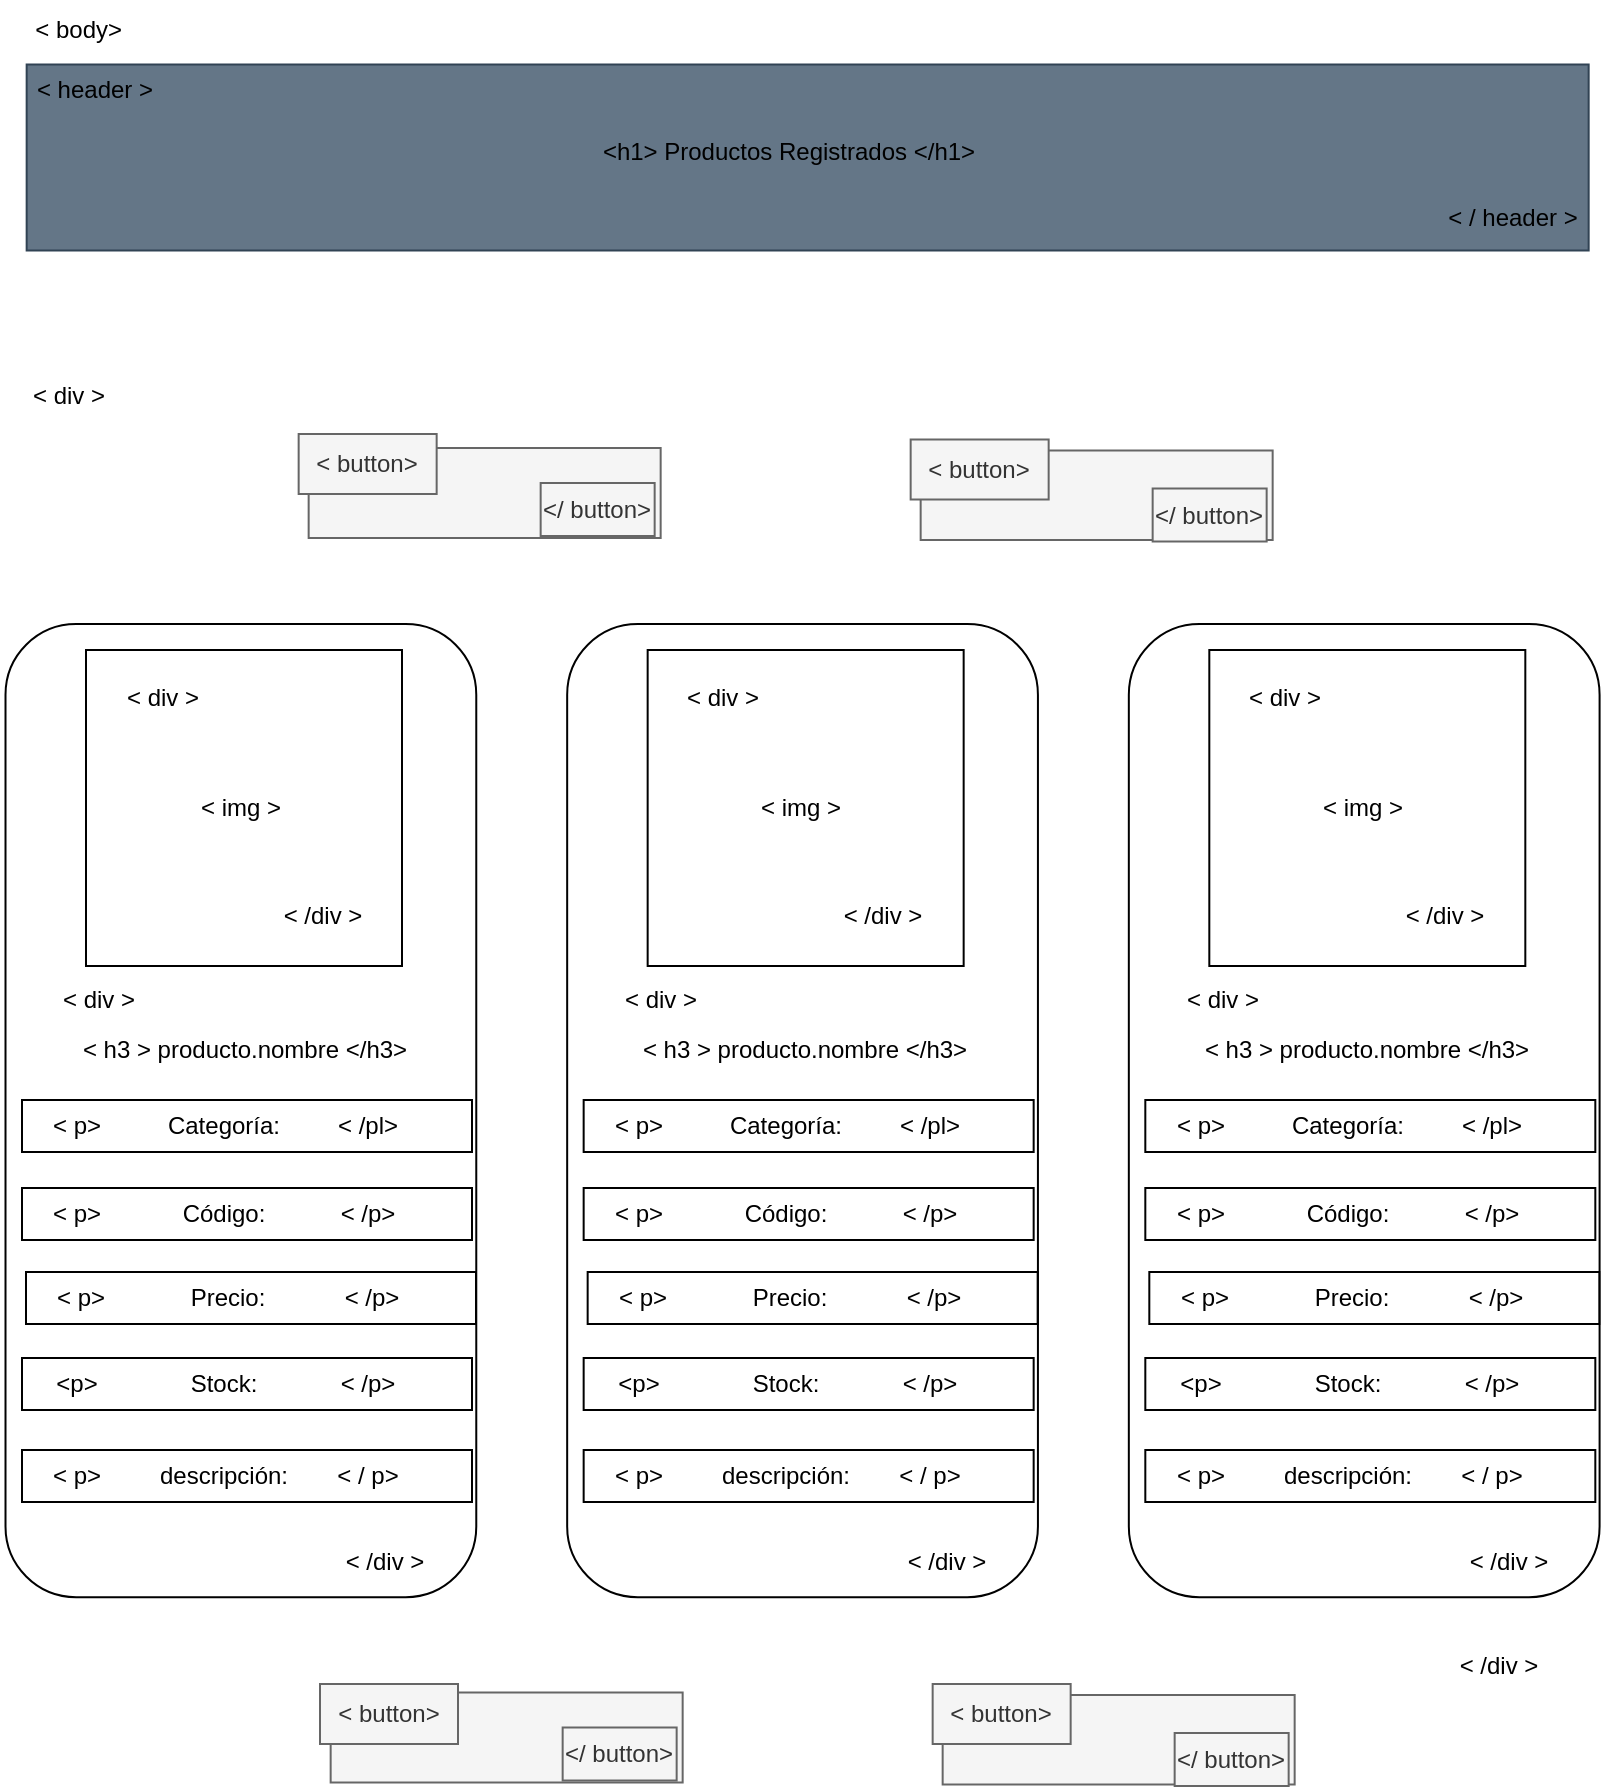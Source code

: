 <mxfile version="26.2.14">
  <diagram name="Página-1" id="8LJzEEW_DFzcFLOhHvpb">
    <mxGraphModel dx="1026" dy="547" grid="0" gridSize="10" guides="1" tooltips="1" connect="1" arrows="1" fold="1" page="1" pageScale="1" pageWidth="827" pageHeight="1169" math="0" shadow="0">
      <root>
        <mxCell id="0" />
        <mxCell id="1" parent="0" />
        <mxCell id="Ej7bSkqC02G9e9uTa9Z2-1" value="&amp;lt; body&amp;gt;&amp;nbsp;" style="text;html=1;align=center;verticalAlign=middle;whiteSpace=wrap;rounded=0;" vertex="1" parent="1">
          <mxGeometry x="91.33" y="22" width="60" height="30" as="geometry" />
        </mxCell>
        <mxCell id="Ej7bSkqC02G9e9uTa9Z2-2" value="" style="rounded=0;whiteSpace=wrap;html=1;fillColor=#647687;fontColor=#ffffff;strokeColor=#314354;" vertex="1" parent="1">
          <mxGeometry x="93.33" y="54.25" width="781" height="93" as="geometry" />
        </mxCell>
        <mxCell id="Ej7bSkqC02G9e9uTa9Z2-3" value="&amp;lt; header &amp;gt;" style="text;html=1;align=center;verticalAlign=middle;whiteSpace=wrap;rounded=0;" vertex="1" parent="1">
          <mxGeometry x="93.33" y="52" width="69" height="30" as="geometry" />
        </mxCell>
        <mxCell id="Ej7bSkqC02G9e9uTa9Z2-4" value="&amp;lt; / header &amp;gt;" style="text;html=1;align=center;verticalAlign=middle;whiteSpace=wrap;rounded=0;" vertex="1" parent="1">
          <mxGeometry x="802.33" y="116.25" width="69" height="30" as="geometry" />
        </mxCell>
        <mxCell id="Ej7bSkqC02G9e9uTa9Z2-5" value="&amp;lt;h1&amp;gt; Productos Registrados &amp;lt;/h1&amp;gt;" style="text;html=1;align=center;verticalAlign=middle;whiteSpace=wrap;rounded=0;" vertex="1" parent="1">
          <mxGeometry x="362.33" y="82" width="225" height="32" as="geometry" />
        </mxCell>
        <mxCell id="Ej7bSkqC02G9e9uTa9Z2-6" value="&amp;lt; div &amp;gt;" style="text;html=1;align=center;verticalAlign=middle;whiteSpace=wrap;rounded=0;" vertex="1" parent="1">
          <mxGeometry x="80" y="205" width="69" height="30" as="geometry" />
        </mxCell>
        <mxCell id="Ej7bSkqC02G9e9uTa9Z2-8" value="" style="rounded=0;whiteSpace=wrap;html=1;fillColor=#f5f5f5;fontColor=#333333;strokeColor=#666666;" vertex="1" parent="1">
          <mxGeometry x="234.33" y="246" width="176" height="45" as="geometry" />
        </mxCell>
        <mxCell id="Ej7bSkqC02G9e9uTa9Z2-9" value="&amp;lt;/ button&amp;gt;" style="text;html=1;align=center;verticalAlign=middle;whiteSpace=wrap;rounded=0;fillColor=#f5f5f5;fontColor=#333333;strokeColor=#666666;" vertex="1" parent="1">
          <mxGeometry x="350.33" y="263.5" width="57" height="26.5" as="geometry" />
        </mxCell>
        <mxCell id="Ej7bSkqC02G9e9uTa9Z2-10" value="&amp;lt; button&amp;gt;" style="text;html=1;align=center;verticalAlign=middle;whiteSpace=wrap;rounded=0;fillColor=#f5f5f5;fontColor=#333333;strokeColor=#666666;" vertex="1" parent="1">
          <mxGeometry x="229.33" y="239" width="69" height="30" as="geometry" />
        </mxCell>
        <mxCell id="Ej7bSkqC02G9e9uTa9Z2-15" value="" style="rounded=0;whiteSpace=wrap;html=1;fillColor=#f5f5f5;fontColor=#333333;strokeColor=#666666;" vertex="1" parent="1">
          <mxGeometry x="540.33" y="247.25" width="176" height="44.75" as="geometry" />
        </mxCell>
        <mxCell id="Ej7bSkqC02G9e9uTa9Z2-16" value="&amp;lt;/ button&amp;gt;" style="text;html=1;align=center;verticalAlign=middle;whiteSpace=wrap;rounded=0;fillColor=#f5f5f5;fontColor=#333333;strokeColor=#666666;" vertex="1" parent="1">
          <mxGeometry x="656.33" y="266.25" width="57" height="26.5" as="geometry" />
        </mxCell>
        <mxCell id="Ej7bSkqC02G9e9uTa9Z2-17" value="&amp;lt; button&amp;gt;" style="text;html=1;align=center;verticalAlign=middle;whiteSpace=wrap;rounded=0;fillColor=#f5f5f5;fontColor=#333333;strokeColor=#666666;" vertex="1" parent="1">
          <mxGeometry x="535.33" y="241.75" width="69" height="30" as="geometry" />
        </mxCell>
        <mxCell id="Ej7bSkqC02G9e9uTa9Z2-42" value="" style="rounded=1;whiteSpace=wrap;html=1;rotation=90;" vertex="1" parent="1">
          <mxGeometry x="-42.83" y="459.6" width="486.55" height="235.38" as="geometry" />
        </mxCell>
        <mxCell id="Ej7bSkqC02G9e9uTa9Z2-22" value="" style="whiteSpace=wrap;html=1;aspect=fixed;" vertex="1" parent="1">
          <mxGeometry x="123" y="347" width="158" height="158" as="geometry" />
        </mxCell>
        <mxCell id="Ej7bSkqC02G9e9uTa9Z2-26" value="&amp;lt; /div &amp;gt;" style="text;html=1;align=center;verticalAlign=middle;whiteSpace=wrap;rounded=0;" vertex="1" parent="1">
          <mxGeometry x="206.5" y="465" width="69" height="30" as="geometry" />
        </mxCell>
        <mxCell id="Ej7bSkqC02G9e9uTa9Z2-27" value="&amp;lt; img &amp;gt;" style="text;html=1;align=center;verticalAlign=middle;whiteSpace=wrap;rounded=0;" vertex="1" parent="1">
          <mxGeometry x="165.5" y="411" width="69" height="30" as="geometry" />
        </mxCell>
        <mxCell id="Ej7bSkqC02G9e9uTa9Z2-29" value="&amp;lt; div &amp;gt;" style="text;html=1;align=center;verticalAlign=middle;whiteSpace=wrap;rounded=0;" vertex="1" parent="1">
          <mxGeometry x="126.5" y="356" width="69" height="30" as="geometry" />
        </mxCell>
        <mxCell id="Ej7bSkqC02G9e9uTa9Z2-44" value="&amp;lt; div &amp;gt;" style="text;html=1;align=center;verticalAlign=middle;whiteSpace=wrap;rounded=0;" vertex="1" parent="1">
          <mxGeometry x="95" y="507" width="69" height="30" as="geometry" />
        </mxCell>
        <mxCell id="Ej7bSkqC02G9e9uTa9Z2-45" value="&amp;lt; /div &amp;gt;" style="text;html=1;align=center;verticalAlign=middle;whiteSpace=wrap;rounded=0;" vertex="1" parent="1">
          <mxGeometry x="238" y="788" width="69" height="30" as="geometry" />
        </mxCell>
        <mxCell id="Ej7bSkqC02G9e9uTa9Z2-46" value="&lt;font&gt;&amp;lt; h3 &amp;gt; producto.nombre &amp;lt;/h3&amp;gt;&lt;/font&gt;" style="text;html=1;align=center;verticalAlign=middle;whiteSpace=wrap;rounded=0;" vertex="1" parent="1">
          <mxGeometry x="113.5" y="533" width="177" height="27" as="geometry" />
        </mxCell>
        <mxCell id="Ej7bSkqC02G9e9uTa9Z2-47" value="" style="rounded=0;whiteSpace=wrap;html=1;" vertex="1" parent="1">
          <mxGeometry x="91" y="572" width="225" height="26" as="geometry" />
        </mxCell>
        <mxCell id="Ej7bSkqC02G9e9uTa9Z2-48" value="Categoría:" style="text;html=1;align=center;verticalAlign=middle;whiteSpace=wrap;rounded=0;" vertex="1" parent="1">
          <mxGeometry x="161" y="570" width="62" height="30" as="geometry" />
        </mxCell>
        <mxCell id="Ej7bSkqC02G9e9uTa9Z2-49" value="&amp;lt; p&amp;gt;" style="text;html=1;align=center;verticalAlign=middle;whiteSpace=wrap;rounded=0;" vertex="1" parent="1">
          <mxGeometry x="84" y="570" width="69" height="30" as="geometry" />
        </mxCell>
        <mxCell id="Ej7bSkqC02G9e9uTa9Z2-50" value="&amp;lt; /pl&amp;gt;" style="text;html=1;align=center;verticalAlign=middle;whiteSpace=wrap;rounded=0;" vertex="1" parent="1">
          <mxGeometry x="231" y="570" width="66" height="30" as="geometry" />
        </mxCell>
        <mxCell id="Ej7bSkqC02G9e9uTa9Z2-51" value="" style="rounded=0;whiteSpace=wrap;html=1;" vertex="1" parent="1">
          <mxGeometry x="91" y="616" width="225" height="26" as="geometry" />
        </mxCell>
        <mxCell id="Ej7bSkqC02G9e9uTa9Z2-52" value="Código:" style="text;html=1;align=center;verticalAlign=middle;whiteSpace=wrap;rounded=0;" vertex="1" parent="1">
          <mxGeometry x="161" y="614" width="62" height="30" as="geometry" />
        </mxCell>
        <mxCell id="Ej7bSkqC02G9e9uTa9Z2-53" value="&amp;lt; p&amp;gt;" style="text;html=1;align=center;verticalAlign=middle;whiteSpace=wrap;rounded=0;" vertex="1" parent="1">
          <mxGeometry x="84" y="614" width="69" height="30" as="geometry" />
        </mxCell>
        <mxCell id="Ej7bSkqC02G9e9uTa9Z2-54" value="&amp;lt; /p&amp;gt;" style="text;html=1;align=center;verticalAlign=middle;whiteSpace=wrap;rounded=0;" vertex="1" parent="1">
          <mxGeometry x="231" y="614" width="66" height="30" as="geometry" />
        </mxCell>
        <mxCell id="Ej7bSkqC02G9e9uTa9Z2-55" value="" style="rounded=0;whiteSpace=wrap;html=1;" vertex="1" parent="1">
          <mxGeometry x="93" y="658" width="225" height="26" as="geometry" />
        </mxCell>
        <mxCell id="Ej7bSkqC02G9e9uTa9Z2-56" value="Precio:" style="text;html=1;align=center;verticalAlign=middle;whiteSpace=wrap;rounded=0;" vertex="1" parent="1">
          <mxGeometry x="163" y="656" width="62" height="30" as="geometry" />
        </mxCell>
        <mxCell id="Ej7bSkqC02G9e9uTa9Z2-57" value="&amp;lt; p&amp;gt;" style="text;html=1;align=center;verticalAlign=middle;whiteSpace=wrap;rounded=0;" vertex="1" parent="1">
          <mxGeometry x="86" y="656" width="69" height="30" as="geometry" />
        </mxCell>
        <mxCell id="Ej7bSkqC02G9e9uTa9Z2-58" value="&amp;lt; /p&amp;gt;" style="text;html=1;align=center;verticalAlign=middle;whiteSpace=wrap;rounded=0;" vertex="1" parent="1">
          <mxGeometry x="233" y="656" width="66" height="30" as="geometry" />
        </mxCell>
        <mxCell id="Ej7bSkqC02G9e9uTa9Z2-59" value="" style="rounded=0;whiteSpace=wrap;html=1;" vertex="1" parent="1">
          <mxGeometry x="91" y="701" width="225" height="26" as="geometry" />
        </mxCell>
        <mxCell id="Ej7bSkqC02G9e9uTa9Z2-60" value="Stock:" style="text;html=1;align=center;verticalAlign=middle;whiteSpace=wrap;rounded=0;" vertex="1" parent="1">
          <mxGeometry x="161" y="699" width="62" height="30" as="geometry" />
        </mxCell>
        <mxCell id="Ej7bSkqC02G9e9uTa9Z2-61" value="&amp;lt;p&amp;gt;" style="text;html=1;align=center;verticalAlign=middle;whiteSpace=wrap;rounded=0;" vertex="1" parent="1">
          <mxGeometry x="84" y="699" width="69" height="30" as="geometry" />
        </mxCell>
        <mxCell id="Ej7bSkqC02G9e9uTa9Z2-62" value="&amp;lt; /p&amp;gt;" style="text;html=1;align=center;verticalAlign=middle;whiteSpace=wrap;rounded=0;" vertex="1" parent="1">
          <mxGeometry x="231" y="699" width="66" height="30" as="geometry" />
        </mxCell>
        <mxCell id="Ej7bSkqC02G9e9uTa9Z2-63" value="" style="rounded=0;whiteSpace=wrap;html=1;" vertex="1" parent="1">
          <mxGeometry x="91" y="747" width="225" height="26" as="geometry" />
        </mxCell>
        <mxCell id="Ej7bSkqC02G9e9uTa9Z2-64" value="descripción:" style="text;html=1;align=center;verticalAlign=middle;whiteSpace=wrap;rounded=0;" vertex="1" parent="1">
          <mxGeometry x="161" y="745" width="62" height="30" as="geometry" />
        </mxCell>
        <mxCell id="Ej7bSkqC02G9e9uTa9Z2-65" value="&amp;lt; p&amp;gt;" style="text;html=1;align=center;verticalAlign=middle;whiteSpace=wrap;rounded=0;" vertex="1" parent="1">
          <mxGeometry x="84" y="745" width="69" height="30" as="geometry" />
        </mxCell>
        <mxCell id="Ej7bSkqC02G9e9uTa9Z2-66" value="&amp;lt; / p&amp;gt;" style="text;html=1;align=center;verticalAlign=middle;whiteSpace=wrap;rounded=0;" vertex="1" parent="1">
          <mxGeometry x="231" y="745" width="66" height="30" as="geometry" />
        </mxCell>
        <mxCell id="VQgtFMcZGJHbPjzUN-t3-1" value="" style="rounded=1;whiteSpace=wrap;html=1;rotation=90;" vertex="1" parent="1">
          <mxGeometry x="238" y="459.6" width="486.55" height="235.38" as="geometry" />
        </mxCell>
        <mxCell id="VQgtFMcZGJHbPjzUN-t3-2" value="" style="whiteSpace=wrap;html=1;aspect=fixed;" vertex="1" parent="1">
          <mxGeometry x="403.83" y="347" width="158" height="158" as="geometry" />
        </mxCell>
        <mxCell id="VQgtFMcZGJHbPjzUN-t3-3" value="&amp;lt; /div &amp;gt;" style="text;html=1;align=center;verticalAlign=middle;whiteSpace=wrap;rounded=0;" vertex="1" parent="1">
          <mxGeometry x="487.33" y="465" width="69" height="30" as="geometry" />
        </mxCell>
        <mxCell id="VQgtFMcZGJHbPjzUN-t3-4" value="&amp;lt; img &amp;gt;" style="text;html=1;align=center;verticalAlign=middle;whiteSpace=wrap;rounded=0;" vertex="1" parent="1">
          <mxGeometry x="446.33" y="411" width="69" height="30" as="geometry" />
        </mxCell>
        <mxCell id="VQgtFMcZGJHbPjzUN-t3-5" value="&amp;lt; div &amp;gt;" style="text;html=1;align=center;verticalAlign=middle;whiteSpace=wrap;rounded=0;" vertex="1" parent="1">
          <mxGeometry x="407.33" y="356" width="69" height="30" as="geometry" />
        </mxCell>
        <mxCell id="VQgtFMcZGJHbPjzUN-t3-6" value="&amp;lt; div &amp;gt;" style="text;html=1;align=center;verticalAlign=middle;whiteSpace=wrap;rounded=0;" vertex="1" parent="1">
          <mxGeometry x="375.83" y="507" width="69" height="30" as="geometry" />
        </mxCell>
        <mxCell id="VQgtFMcZGJHbPjzUN-t3-7" value="&amp;lt; /div &amp;gt;" style="text;html=1;align=center;verticalAlign=middle;whiteSpace=wrap;rounded=0;" vertex="1" parent="1">
          <mxGeometry x="518.83" y="788" width="69" height="30" as="geometry" />
        </mxCell>
        <mxCell id="VQgtFMcZGJHbPjzUN-t3-8" value="&lt;font&gt;&amp;lt; h3 &amp;gt; producto.nombre &amp;lt;/h3&amp;gt;&lt;/font&gt;" style="text;html=1;align=center;verticalAlign=middle;whiteSpace=wrap;rounded=0;" vertex="1" parent="1">
          <mxGeometry x="394.33" y="533" width="177" height="27" as="geometry" />
        </mxCell>
        <mxCell id="VQgtFMcZGJHbPjzUN-t3-9" value="" style="rounded=0;whiteSpace=wrap;html=1;" vertex="1" parent="1">
          <mxGeometry x="371.83" y="572" width="225" height="26" as="geometry" />
        </mxCell>
        <mxCell id="VQgtFMcZGJHbPjzUN-t3-10" value="Categoría:" style="text;html=1;align=center;verticalAlign=middle;whiteSpace=wrap;rounded=0;" vertex="1" parent="1">
          <mxGeometry x="441.83" y="570" width="62" height="30" as="geometry" />
        </mxCell>
        <mxCell id="VQgtFMcZGJHbPjzUN-t3-11" value="&amp;lt; p&amp;gt;" style="text;html=1;align=center;verticalAlign=middle;whiteSpace=wrap;rounded=0;" vertex="1" parent="1">
          <mxGeometry x="364.83" y="570" width="69" height="30" as="geometry" />
        </mxCell>
        <mxCell id="VQgtFMcZGJHbPjzUN-t3-12" value="&amp;lt; /pl&amp;gt;" style="text;html=1;align=center;verticalAlign=middle;whiteSpace=wrap;rounded=0;" vertex="1" parent="1">
          <mxGeometry x="511.83" y="570" width="66" height="30" as="geometry" />
        </mxCell>
        <mxCell id="VQgtFMcZGJHbPjzUN-t3-13" value="" style="rounded=0;whiteSpace=wrap;html=1;" vertex="1" parent="1">
          <mxGeometry x="371.83" y="616" width="225" height="26" as="geometry" />
        </mxCell>
        <mxCell id="VQgtFMcZGJHbPjzUN-t3-14" value="Código:" style="text;html=1;align=center;verticalAlign=middle;whiteSpace=wrap;rounded=0;" vertex="1" parent="1">
          <mxGeometry x="441.83" y="614" width="62" height="30" as="geometry" />
        </mxCell>
        <mxCell id="VQgtFMcZGJHbPjzUN-t3-15" value="&amp;lt; p&amp;gt;" style="text;html=1;align=center;verticalAlign=middle;whiteSpace=wrap;rounded=0;" vertex="1" parent="1">
          <mxGeometry x="364.83" y="614" width="69" height="30" as="geometry" />
        </mxCell>
        <mxCell id="VQgtFMcZGJHbPjzUN-t3-16" value="&amp;lt; /p&amp;gt;" style="text;html=1;align=center;verticalAlign=middle;whiteSpace=wrap;rounded=0;" vertex="1" parent="1">
          <mxGeometry x="511.83" y="614" width="66" height="30" as="geometry" />
        </mxCell>
        <mxCell id="VQgtFMcZGJHbPjzUN-t3-17" value="" style="rounded=0;whiteSpace=wrap;html=1;" vertex="1" parent="1">
          <mxGeometry x="373.83" y="658" width="225" height="26" as="geometry" />
        </mxCell>
        <mxCell id="VQgtFMcZGJHbPjzUN-t3-18" value="Precio:" style="text;html=1;align=center;verticalAlign=middle;whiteSpace=wrap;rounded=0;" vertex="1" parent="1">
          <mxGeometry x="443.83" y="656" width="62" height="30" as="geometry" />
        </mxCell>
        <mxCell id="VQgtFMcZGJHbPjzUN-t3-19" value="&amp;lt; p&amp;gt;" style="text;html=1;align=center;verticalAlign=middle;whiteSpace=wrap;rounded=0;" vertex="1" parent="1">
          <mxGeometry x="366.83" y="656" width="69" height="30" as="geometry" />
        </mxCell>
        <mxCell id="VQgtFMcZGJHbPjzUN-t3-20" value="&amp;lt; /p&amp;gt;" style="text;html=1;align=center;verticalAlign=middle;whiteSpace=wrap;rounded=0;" vertex="1" parent="1">
          <mxGeometry x="513.83" y="656" width="66" height="30" as="geometry" />
        </mxCell>
        <mxCell id="VQgtFMcZGJHbPjzUN-t3-21" value="" style="rounded=0;whiteSpace=wrap;html=1;" vertex="1" parent="1">
          <mxGeometry x="371.83" y="701" width="225" height="26" as="geometry" />
        </mxCell>
        <mxCell id="VQgtFMcZGJHbPjzUN-t3-22" value="Stock:" style="text;html=1;align=center;verticalAlign=middle;whiteSpace=wrap;rounded=0;" vertex="1" parent="1">
          <mxGeometry x="441.83" y="699" width="62" height="30" as="geometry" />
        </mxCell>
        <mxCell id="VQgtFMcZGJHbPjzUN-t3-23" value="&amp;lt;p&amp;gt;" style="text;html=1;align=center;verticalAlign=middle;whiteSpace=wrap;rounded=0;" vertex="1" parent="1">
          <mxGeometry x="364.83" y="699" width="69" height="30" as="geometry" />
        </mxCell>
        <mxCell id="VQgtFMcZGJHbPjzUN-t3-24" value="&amp;lt; /p&amp;gt;" style="text;html=1;align=center;verticalAlign=middle;whiteSpace=wrap;rounded=0;" vertex="1" parent="1">
          <mxGeometry x="511.83" y="699" width="66" height="30" as="geometry" />
        </mxCell>
        <mxCell id="VQgtFMcZGJHbPjzUN-t3-25" value="" style="rounded=0;whiteSpace=wrap;html=1;" vertex="1" parent="1">
          <mxGeometry x="371.83" y="747" width="225" height="26" as="geometry" />
        </mxCell>
        <mxCell id="VQgtFMcZGJHbPjzUN-t3-26" value="descripción:" style="text;html=1;align=center;verticalAlign=middle;whiteSpace=wrap;rounded=0;" vertex="1" parent="1">
          <mxGeometry x="441.83" y="745" width="62" height="30" as="geometry" />
        </mxCell>
        <mxCell id="VQgtFMcZGJHbPjzUN-t3-27" value="&amp;lt; p&amp;gt;" style="text;html=1;align=center;verticalAlign=middle;whiteSpace=wrap;rounded=0;" vertex="1" parent="1">
          <mxGeometry x="364.83" y="745" width="69" height="30" as="geometry" />
        </mxCell>
        <mxCell id="VQgtFMcZGJHbPjzUN-t3-28" value="&amp;lt; / p&amp;gt;" style="text;html=1;align=center;verticalAlign=middle;whiteSpace=wrap;rounded=0;" vertex="1" parent="1">
          <mxGeometry x="511.83" y="745" width="66" height="30" as="geometry" />
        </mxCell>
        <mxCell id="VQgtFMcZGJHbPjzUN-t3-29" value="" style="rounded=1;whiteSpace=wrap;html=1;rotation=90;" vertex="1" parent="1">
          <mxGeometry x="518.83" y="459.6" width="486.55" height="235.38" as="geometry" />
        </mxCell>
        <mxCell id="VQgtFMcZGJHbPjzUN-t3-30" value="" style="whiteSpace=wrap;html=1;aspect=fixed;" vertex="1" parent="1">
          <mxGeometry x="684.66" y="347" width="158" height="158" as="geometry" />
        </mxCell>
        <mxCell id="VQgtFMcZGJHbPjzUN-t3-31" value="&amp;lt; /div &amp;gt;" style="text;html=1;align=center;verticalAlign=middle;whiteSpace=wrap;rounded=0;" vertex="1" parent="1">
          <mxGeometry x="768.16" y="465" width="69" height="30" as="geometry" />
        </mxCell>
        <mxCell id="VQgtFMcZGJHbPjzUN-t3-32" value="&amp;lt; img &amp;gt;" style="text;html=1;align=center;verticalAlign=middle;whiteSpace=wrap;rounded=0;" vertex="1" parent="1">
          <mxGeometry x="727.16" y="411" width="69" height="30" as="geometry" />
        </mxCell>
        <mxCell id="VQgtFMcZGJHbPjzUN-t3-33" value="&amp;lt; div &amp;gt;" style="text;html=1;align=center;verticalAlign=middle;whiteSpace=wrap;rounded=0;" vertex="1" parent="1">
          <mxGeometry x="688.16" y="356" width="69" height="30" as="geometry" />
        </mxCell>
        <mxCell id="VQgtFMcZGJHbPjzUN-t3-34" value="&amp;lt; div &amp;gt;" style="text;html=1;align=center;verticalAlign=middle;whiteSpace=wrap;rounded=0;" vertex="1" parent="1">
          <mxGeometry x="656.66" y="507" width="69" height="30" as="geometry" />
        </mxCell>
        <mxCell id="VQgtFMcZGJHbPjzUN-t3-35" value="&amp;lt; /div &amp;gt;" style="text;html=1;align=center;verticalAlign=middle;whiteSpace=wrap;rounded=0;" vertex="1" parent="1">
          <mxGeometry x="799.66" y="788" width="69" height="30" as="geometry" />
        </mxCell>
        <mxCell id="VQgtFMcZGJHbPjzUN-t3-36" value="&lt;font&gt;&amp;lt; h3 &amp;gt; producto.nombre &amp;lt;/h3&amp;gt;&lt;/font&gt;" style="text;html=1;align=center;verticalAlign=middle;whiteSpace=wrap;rounded=0;" vertex="1" parent="1">
          <mxGeometry x="675.16" y="533" width="177" height="27" as="geometry" />
        </mxCell>
        <mxCell id="VQgtFMcZGJHbPjzUN-t3-37" value="" style="rounded=0;whiteSpace=wrap;html=1;" vertex="1" parent="1">
          <mxGeometry x="652.66" y="572" width="225" height="26" as="geometry" />
        </mxCell>
        <mxCell id="VQgtFMcZGJHbPjzUN-t3-38" value="Categoría:" style="text;html=1;align=center;verticalAlign=middle;whiteSpace=wrap;rounded=0;" vertex="1" parent="1">
          <mxGeometry x="722.66" y="570" width="62" height="30" as="geometry" />
        </mxCell>
        <mxCell id="VQgtFMcZGJHbPjzUN-t3-39" value="&amp;lt; p&amp;gt;" style="text;html=1;align=center;verticalAlign=middle;whiteSpace=wrap;rounded=0;" vertex="1" parent="1">
          <mxGeometry x="645.66" y="570" width="69" height="30" as="geometry" />
        </mxCell>
        <mxCell id="VQgtFMcZGJHbPjzUN-t3-40" value="&amp;lt; /pl&amp;gt;" style="text;html=1;align=center;verticalAlign=middle;whiteSpace=wrap;rounded=0;" vertex="1" parent="1">
          <mxGeometry x="792.66" y="570" width="66" height="30" as="geometry" />
        </mxCell>
        <mxCell id="VQgtFMcZGJHbPjzUN-t3-41" value="" style="rounded=0;whiteSpace=wrap;html=1;" vertex="1" parent="1">
          <mxGeometry x="652.66" y="616" width="225" height="26" as="geometry" />
        </mxCell>
        <mxCell id="VQgtFMcZGJHbPjzUN-t3-42" value="Código:" style="text;html=1;align=center;verticalAlign=middle;whiteSpace=wrap;rounded=0;" vertex="1" parent="1">
          <mxGeometry x="722.66" y="614" width="62" height="30" as="geometry" />
        </mxCell>
        <mxCell id="VQgtFMcZGJHbPjzUN-t3-43" value="&amp;lt; p&amp;gt;" style="text;html=1;align=center;verticalAlign=middle;whiteSpace=wrap;rounded=0;" vertex="1" parent="1">
          <mxGeometry x="645.66" y="614" width="69" height="30" as="geometry" />
        </mxCell>
        <mxCell id="VQgtFMcZGJHbPjzUN-t3-44" value="&amp;lt; /p&amp;gt;" style="text;html=1;align=center;verticalAlign=middle;whiteSpace=wrap;rounded=0;" vertex="1" parent="1">
          <mxGeometry x="792.66" y="614" width="66" height="30" as="geometry" />
        </mxCell>
        <mxCell id="VQgtFMcZGJHbPjzUN-t3-45" value="" style="rounded=0;whiteSpace=wrap;html=1;" vertex="1" parent="1">
          <mxGeometry x="654.66" y="658" width="225" height="26" as="geometry" />
        </mxCell>
        <mxCell id="VQgtFMcZGJHbPjzUN-t3-46" value="Precio:" style="text;html=1;align=center;verticalAlign=middle;whiteSpace=wrap;rounded=0;" vertex="1" parent="1">
          <mxGeometry x="724.66" y="656" width="62" height="30" as="geometry" />
        </mxCell>
        <mxCell id="VQgtFMcZGJHbPjzUN-t3-47" value="&amp;lt; p&amp;gt;" style="text;html=1;align=center;verticalAlign=middle;whiteSpace=wrap;rounded=0;" vertex="1" parent="1">
          <mxGeometry x="647.66" y="656" width="69" height="30" as="geometry" />
        </mxCell>
        <mxCell id="VQgtFMcZGJHbPjzUN-t3-48" value="&amp;lt; /p&amp;gt;" style="text;html=1;align=center;verticalAlign=middle;whiteSpace=wrap;rounded=0;" vertex="1" parent="1">
          <mxGeometry x="794.66" y="656" width="66" height="30" as="geometry" />
        </mxCell>
        <mxCell id="VQgtFMcZGJHbPjzUN-t3-49" value="" style="rounded=0;whiteSpace=wrap;html=1;" vertex="1" parent="1">
          <mxGeometry x="652.66" y="701" width="225" height="26" as="geometry" />
        </mxCell>
        <mxCell id="VQgtFMcZGJHbPjzUN-t3-50" value="Stock:" style="text;html=1;align=center;verticalAlign=middle;whiteSpace=wrap;rounded=0;" vertex="1" parent="1">
          <mxGeometry x="722.66" y="699" width="62" height="30" as="geometry" />
        </mxCell>
        <mxCell id="VQgtFMcZGJHbPjzUN-t3-51" value="&amp;lt;p&amp;gt;" style="text;html=1;align=center;verticalAlign=middle;whiteSpace=wrap;rounded=0;" vertex="1" parent="1">
          <mxGeometry x="645.66" y="699" width="69" height="30" as="geometry" />
        </mxCell>
        <mxCell id="VQgtFMcZGJHbPjzUN-t3-52" value="&amp;lt; /p&amp;gt;" style="text;html=1;align=center;verticalAlign=middle;whiteSpace=wrap;rounded=0;" vertex="1" parent="1">
          <mxGeometry x="792.66" y="699" width="66" height="30" as="geometry" />
        </mxCell>
        <mxCell id="VQgtFMcZGJHbPjzUN-t3-53" value="" style="rounded=0;whiteSpace=wrap;html=1;" vertex="1" parent="1">
          <mxGeometry x="652.66" y="747" width="225" height="26" as="geometry" />
        </mxCell>
        <mxCell id="VQgtFMcZGJHbPjzUN-t3-54" value="descripción:" style="text;html=1;align=center;verticalAlign=middle;whiteSpace=wrap;rounded=0;" vertex="1" parent="1">
          <mxGeometry x="722.66" y="745" width="62" height="30" as="geometry" />
        </mxCell>
        <mxCell id="VQgtFMcZGJHbPjzUN-t3-55" value="&amp;lt; p&amp;gt;" style="text;html=1;align=center;verticalAlign=middle;whiteSpace=wrap;rounded=0;" vertex="1" parent="1">
          <mxGeometry x="645.66" y="745" width="69" height="30" as="geometry" />
        </mxCell>
        <mxCell id="VQgtFMcZGJHbPjzUN-t3-56" value="&amp;lt; / p&amp;gt;" style="text;html=1;align=center;verticalAlign=middle;whiteSpace=wrap;rounded=0;" vertex="1" parent="1">
          <mxGeometry x="792.66" y="745" width="66" height="30" as="geometry" />
        </mxCell>
        <mxCell id="VQgtFMcZGJHbPjzUN-t3-57" value="" style="rounded=0;whiteSpace=wrap;html=1;fillColor=#f5f5f5;fontColor=#333333;strokeColor=#666666;" vertex="1" parent="1">
          <mxGeometry x="245.33" y="868.25" width="176" height="45" as="geometry" />
        </mxCell>
        <mxCell id="VQgtFMcZGJHbPjzUN-t3-58" value="&amp;lt;/ button&amp;gt;" style="text;html=1;align=center;verticalAlign=middle;whiteSpace=wrap;rounded=0;fillColor=#f5f5f5;fontColor=#333333;strokeColor=#666666;" vertex="1" parent="1">
          <mxGeometry x="361.33" y="885.75" width="57" height="26.5" as="geometry" />
        </mxCell>
        <mxCell id="VQgtFMcZGJHbPjzUN-t3-59" value="" style="rounded=0;whiteSpace=wrap;html=1;fillColor=#f5f5f5;fontColor=#333333;strokeColor=#666666;" vertex="1" parent="1">
          <mxGeometry x="551.33" y="869.5" width="176" height="44.75" as="geometry" />
        </mxCell>
        <mxCell id="VQgtFMcZGJHbPjzUN-t3-60" value="&amp;lt;/ button&amp;gt;" style="text;html=1;align=center;verticalAlign=middle;whiteSpace=wrap;rounded=0;fillColor=#f5f5f5;fontColor=#333333;strokeColor=#666666;" vertex="1" parent="1">
          <mxGeometry x="667.33" y="888.5" width="57" height="26.5" as="geometry" />
        </mxCell>
        <mxCell id="VQgtFMcZGJHbPjzUN-t3-61" value="&amp;lt; button&amp;gt;" style="text;html=1;align=center;verticalAlign=middle;whiteSpace=wrap;rounded=0;fillColor=#f5f5f5;fontColor=#333333;strokeColor=#666666;" vertex="1" parent="1">
          <mxGeometry x="546.33" y="864" width="69" height="30" as="geometry" />
        </mxCell>
        <mxCell id="VQgtFMcZGJHbPjzUN-t3-62" value="&amp;lt; button&amp;gt;" style="text;html=1;align=center;verticalAlign=middle;whiteSpace=wrap;rounded=0;fillColor=#f5f5f5;fontColor=#333333;strokeColor=#666666;" vertex="1" parent="1">
          <mxGeometry x="240.0" y="864" width="69" height="30" as="geometry" />
        </mxCell>
        <mxCell id="VQgtFMcZGJHbPjzUN-t3-63" value="&amp;lt; /div &amp;gt;" style="text;html=1;align=center;verticalAlign=middle;whiteSpace=wrap;rounded=0;" vertex="1" parent="1">
          <mxGeometry x="794.66" y="839.5" width="69" height="30" as="geometry" />
        </mxCell>
      </root>
    </mxGraphModel>
  </diagram>
</mxfile>
